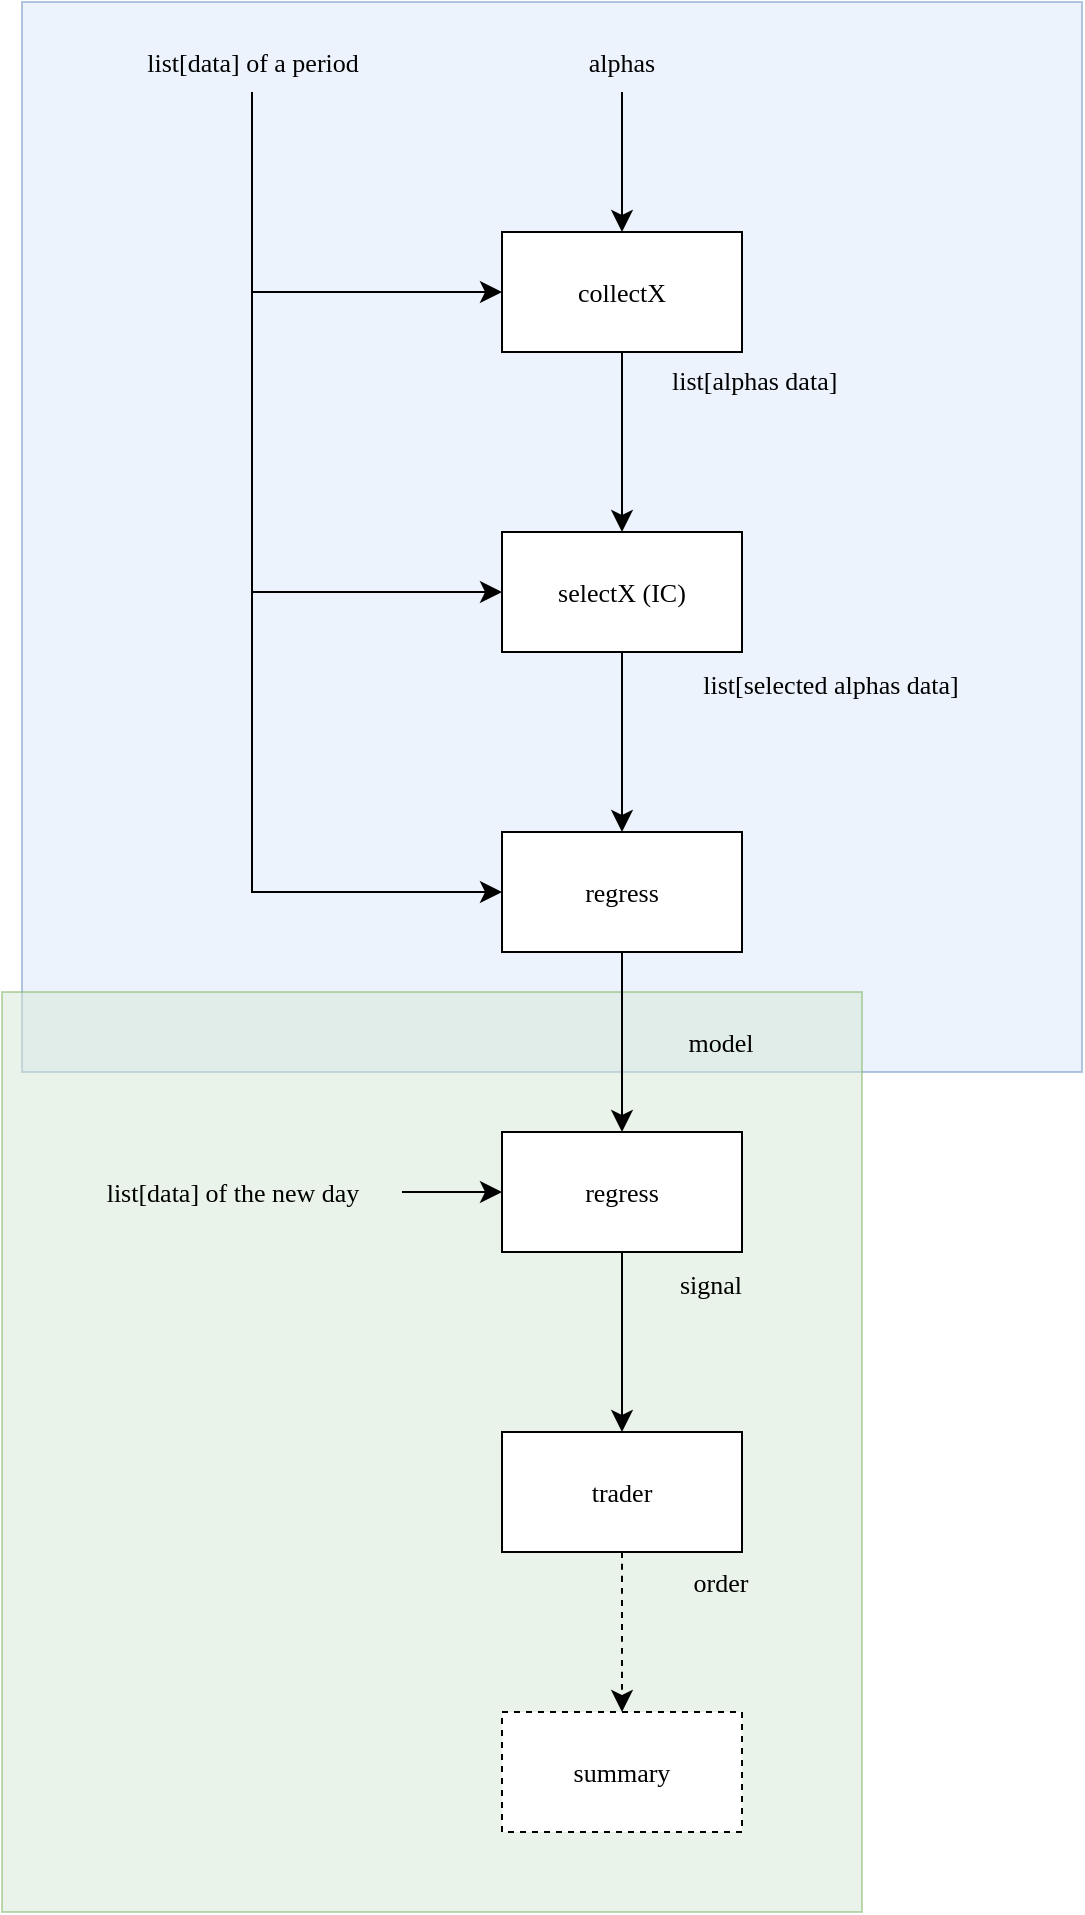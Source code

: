 <mxfile version="26.0.4">
  <diagram name="第 1 页" id="eQzvFXi06CvbNkia4zEc">
    <mxGraphModel dx="732" dy="810" grid="1" gridSize="10" guides="1" tooltips="1" connect="1" arrows="1" fold="1" page="1" pageScale="1" pageWidth="827" pageHeight="1169" math="0" shadow="0">
      <root>
        <mxCell id="0" />
        <mxCell id="1" parent="0" />
        <mxCell id="_dUxWIHxIrnhmeC4fj0Y-36" value="" style="rounded=0;whiteSpace=wrap;html=1;strokeColor=#6c8ebf;align=center;verticalAlign=middle;fontFamily=Lucida Console;fontSize=13;fillColor=#dae8fc;opacity=50;" parent="1" vertex="1">
          <mxGeometry x="90" y="5" width="530" height="535" as="geometry" />
        </mxCell>
        <mxCell id="_dUxWIHxIrnhmeC4fj0Y-35" value="" style="rounded=0;whiteSpace=wrap;html=1;strokeColor=#82b366;align=center;verticalAlign=middle;fontFamily=Lucida Console;fontSize=13;fillColor=#d5e8d4;opacity=50;" parent="1" vertex="1">
          <mxGeometry x="80" y="500" width="430" height="460" as="geometry" />
        </mxCell>
        <mxCell id="_dUxWIHxIrnhmeC4fj0Y-18" value="" style="edgeStyle=none;curved=1;rounded=0;orthogonalLoop=1;jettySize=auto;html=1;fontFamily=Lucida Console;fontSize=13;fontColor=default;startSize=8;endSize=8;" parent="1" source="_dUxWIHxIrnhmeC4fj0Y-2" target="_dUxWIHxIrnhmeC4fj0Y-12" edge="1">
          <mxGeometry relative="1" as="geometry" />
        </mxCell>
        <mxCell id="_dUxWIHxIrnhmeC4fj0Y-19" value="" style="edgeLabel;html=1;align=center;verticalAlign=middle;resizable=0;points=[];fontSize=12;rounded=0;strokeColor=default;fontFamily=Lucida Console;fontColor=default;fillColor=default;" parent="_dUxWIHxIrnhmeC4fj0Y-18" vertex="1" connectable="0">
          <mxGeometry x="-0.16" y="-5" relative="1" as="geometry">
            <mxPoint x="5" as="offset" />
          </mxGeometry>
        </mxCell>
        <mxCell id="_dUxWIHxIrnhmeC4fj0Y-2" value="collectX" style="rounded=0;whiteSpace=wrap;html=1;fontFamily=Lucida Console;fontSize=13;" parent="1" vertex="1">
          <mxGeometry x="330" y="120" width="120" height="60" as="geometry" />
        </mxCell>
        <mxCell id="_dUxWIHxIrnhmeC4fj0Y-10" style="edgeStyle=orthogonalEdgeStyle;rounded=0;orthogonalLoop=1;jettySize=auto;html=1;fontFamily=Lucida Console;fontSize=13;fontColor=default;startSize=8;endSize=8;" parent="1" source="_dUxWIHxIrnhmeC4fj0Y-5" target="_dUxWIHxIrnhmeC4fj0Y-2" edge="1">
          <mxGeometry relative="1" as="geometry">
            <Array as="points">
              <mxPoint x="205" y="150" />
            </Array>
          </mxGeometry>
        </mxCell>
        <mxCell id="_dUxWIHxIrnhmeC4fj0Y-13" style="edgeStyle=orthogonalEdgeStyle;rounded=0;orthogonalLoop=1;jettySize=auto;html=1;fontFamily=Lucida Console;fontSize=13;fontColor=default;startSize=8;endSize=8;" parent="1" source="_dUxWIHxIrnhmeC4fj0Y-5" target="_dUxWIHxIrnhmeC4fj0Y-12" edge="1">
          <mxGeometry relative="1" as="geometry">
            <Array as="points">
              <mxPoint x="205" y="300" />
            </Array>
          </mxGeometry>
        </mxCell>
        <mxCell id="_dUxWIHxIrnhmeC4fj0Y-23" style="edgeStyle=orthogonalEdgeStyle;rounded=0;orthogonalLoop=1;jettySize=auto;html=1;fontFamily=Lucida Console;fontSize=13;fontColor=default;startSize=8;endSize=8;" parent="1" source="_dUxWIHxIrnhmeC4fj0Y-5" target="_dUxWIHxIrnhmeC4fj0Y-20" edge="1">
          <mxGeometry relative="1" as="geometry">
            <Array as="points">
              <mxPoint x="205" y="450" />
            </Array>
          </mxGeometry>
        </mxCell>
        <mxCell id="_dUxWIHxIrnhmeC4fj0Y-5" value="&lt;div&gt;list[data] of a period&lt;br&gt;&lt;/div&gt;" style="text;html=1;align=center;verticalAlign=middle;resizable=0;points=[];autosize=1;strokeColor=none;fillColor=none;fontSize=13;fontFamily=Lucida Console;fontColor=default;" parent="1" vertex="1">
          <mxGeometry x="130" y="20" width="150" height="30" as="geometry" />
        </mxCell>
        <mxCell id="_dUxWIHxIrnhmeC4fj0Y-11" style="edgeStyle=none;curved=1;rounded=0;orthogonalLoop=1;jettySize=auto;html=1;fontFamily=Lucida Console;fontSize=13;fontColor=default;startSize=8;endSize=8;" parent="1" source="_dUxWIHxIrnhmeC4fj0Y-7" target="_dUxWIHxIrnhmeC4fj0Y-2" edge="1">
          <mxGeometry relative="1" as="geometry" />
        </mxCell>
        <mxCell id="_dUxWIHxIrnhmeC4fj0Y-7" value="alphas" style="text;html=1;align=center;verticalAlign=middle;whiteSpace=wrap;rounded=0;fontSize=13;fontFamily=Lucida Console;fontColor=default;" parent="1" vertex="1">
          <mxGeometry x="360" y="20" width="60" height="30" as="geometry" />
        </mxCell>
        <mxCell id="_dUxWIHxIrnhmeC4fj0Y-21" value="" style="edgeStyle=none;curved=1;rounded=0;orthogonalLoop=1;jettySize=auto;html=1;fontFamily=Lucida Console;fontSize=13;fontColor=default;startSize=8;endSize=8;" parent="1" source="_dUxWIHxIrnhmeC4fj0Y-12" target="_dUxWIHxIrnhmeC4fj0Y-20" edge="1">
          <mxGeometry relative="1" as="geometry" />
        </mxCell>
        <mxCell id="_dUxWIHxIrnhmeC4fj0Y-22" value="" style="edgeLabel;html=1;align=center;verticalAlign=middle;resizable=0;points=[];fontSize=12;rounded=0;strokeColor=default;fontFamily=Lucida Console;fontColor=default;fillColor=default;" parent="_dUxWIHxIrnhmeC4fj0Y-21" vertex="1" connectable="0">
          <mxGeometry x="-0.146" y="-2" relative="1" as="geometry">
            <mxPoint as="offset" />
          </mxGeometry>
        </mxCell>
        <mxCell id="_dUxWIHxIrnhmeC4fj0Y-12" value="selectX (IC)" style="rounded=0;whiteSpace=wrap;html=1;strokeColor=default;align=center;verticalAlign=middle;fontFamily=Lucida Console;fontSize=13;fontColor=default;fillColor=default;" parent="1" vertex="1">
          <mxGeometry x="330" y="270" width="120" height="60" as="geometry" />
        </mxCell>
        <mxCell id="_dUxWIHxIrnhmeC4fj0Y-25" value="" style="edgeStyle=none;curved=1;rounded=0;orthogonalLoop=1;jettySize=auto;html=1;fontFamily=Lucida Console;fontSize=13;fontColor=default;startSize=8;endSize=8;" parent="1" source="_dUxWIHxIrnhmeC4fj0Y-20" target="_dUxWIHxIrnhmeC4fj0Y-24" edge="1">
          <mxGeometry relative="1" as="geometry" />
        </mxCell>
        <mxCell id="_dUxWIHxIrnhmeC4fj0Y-20" value="regress" style="rounded=0;whiteSpace=wrap;html=1;strokeColor=default;align=center;verticalAlign=middle;fontFamily=Lucida Console;fontSize=13;fontColor=default;fillColor=default;" parent="1" vertex="1">
          <mxGeometry x="330" y="420" width="120" height="60" as="geometry" />
        </mxCell>
        <mxCell id="_dUxWIHxIrnhmeC4fj0Y-34" value="" style="edgeStyle=none;curved=1;rounded=0;orthogonalLoop=1;jettySize=auto;html=1;fontFamily=Lucida Console;fontSize=13;fontColor=default;startSize=8;endSize=8;" parent="1" source="_dUxWIHxIrnhmeC4fj0Y-24" target="_dUxWIHxIrnhmeC4fj0Y-33" edge="1">
          <mxGeometry relative="1" as="geometry" />
        </mxCell>
        <mxCell id="_dUxWIHxIrnhmeC4fj0Y-24" value="regress" style="rounded=0;whiteSpace=wrap;html=1;strokeColor=default;align=center;verticalAlign=middle;fontFamily=Lucida Console;fontSize=13;fontColor=default;fillColor=default;" parent="1" vertex="1">
          <mxGeometry x="330" y="570" width="120" height="60" as="geometry" />
        </mxCell>
        <mxCell id="_dUxWIHxIrnhmeC4fj0Y-27" value="list[alphas data]" style="text;whiteSpace=wrap;html=1;fontFamily=Lucida Console;fontSize=13;fontColor=default;" parent="1" vertex="1">
          <mxGeometry x="413" y="180" width="130" height="40" as="geometry" />
        </mxCell>
        <mxCell id="_dUxWIHxIrnhmeC4fj0Y-28" value="&lt;div&gt;list[selected alphas data]&lt;br&gt;&lt;/div&gt;" style="text;html=1;align=center;verticalAlign=middle;resizable=0;points=[];autosize=1;strokeColor=none;fillColor=none;fontSize=13;fontFamily=Lucida Console;fontColor=default;" parent="1" vertex="1">
          <mxGeometry x="409" y="331" width="170" height="30" as="geometry" />
        </mxCell>
        <mxCell id="_dUxWIHxIrnhmeC4fj0Y-29" value="model" style="text;html=1;align=center;verticalAlign=middle;resizable=0;points=[];autosize=1;strokeColor=none;fillColor=none;fontSize=13;fontFamily=Lucida Console;fontColor=default;" parent="1" vertex="1">
          <mxGeometry x="409" y="510" width="60" height="30" as="geometry" />
        </mxCell>
        <mxCell id="_dUxWIHxIrnhmeC4fj0Y-31" value="" style="edgeStyle=none;curved=1;rounded=0;orthogonalLoop=1;jettySize=auto;html=1;fontFamily=Lucida Console;fontSize=13;fontColor=default;startSize=8;endSize=8;" parent="1" source="_dUxWIHxIrnhmeC4fj0Y-30" target="_dUxWIHxIrnhmeC4fj0Y-24" edge="1">
          <mxGeometry relative="1" as="geometry" />
        </mxCell>
        <mxCell id="_dUxWIHxIrnhmeC4fj0Y-30" value="&lt;div&gt;list[data] of the new day&lt;br&gt;&lt;/div&gt;" style="text;html=1;align=center;verticalAlign=middle;resizable=0;points=[];autosize=1;strokeColor=none;fillColor=none;fontSize=13;fontFamily=Lucida Console;fontColor=default;" parent="1" vertex="1">
          <mxGeometry x="110" y="585" width="170" height="30" as="geometry" />
        </mxCell>
        <mxCell id="_dUxWIHxIrnhmeC4fj0Y-32" value="signal" style="text;html=1;align=center;verticalAlign=middle;resizable=0;points=[];autosize=1;strokeColor=none;fillColor=none;fontSize=13;fontFamily=Lucida Console;fontColor=default;" parent="1" vertex="1">
          <mxGeometry x="404" y="631" width="60" height="30" as="geometry" />
        </mxCell>
        <mxCell id="_dUxWIHxIrnhmeC4fj0Y-39" value="" style="edgeStyle=none;curved=1;rounded=0;orthogonalLoop=1;jettySize=auto;html=1;fontFamily=Lucida Console;fontSize=13;fontColor=default;startSize=8;endSize=8;dashed=1;" parent="1" source="_dUxWIHxIrnhmeC4fj0Y-33" target="_dUxWIHxIrnhmeC4fj0Y-38" edge="1">
          <mxGeometry relative="1" as="geometry" />
        </mxCell>
        <mxCell id="_dUxWIHxIrnhmeC4fj0Y-33" value="trader" style="rounded=0;whiteSpace=wrap;html=1;strokeColor=default;align=center;verticalAlign=middle;fontFamily=Lucida Console;fontSize=13;fontColor=default;fillColor=default;" parent="1" vertex="1">
          <mxGeometry x="330" y="720" width="120" height="60" as="geometry" />
        </mxCell>
        <mxCell id="_dUxWIHxIrnhmeC4fj0Y-37" value="order" style="text;html=1;align=center;verticalAlign=middle;resizable=0;points=[];autosize=1;strokeColor=none;fillColor=none;fontSize=13;fontFamily=Lucida Console;fontColor=default;" parent="1" vertex="1">
          <mxGeometry x="409" y="780" width="60" height="30" as="geometry" />
        </mxCell>
        <mxCell id="_dUxWIHxIrnhmeC4fj0Y-38" value="summary" style="rounded=0;whiteSpace=wrap;html=1;strokeColor=default;align=center;verticalAlign=middle;fontFamily=Lucida Console;fontSize=13;fontColor=default;fillColor=default;dashed=1;" parent="1" vertex="1">
          <mxGeometry x="330" y="860" width="120" height="60" as="geometry" />
        </mxCell>
      </root>
    </mxGraphModel>
  </diagram>
</mxfile>
